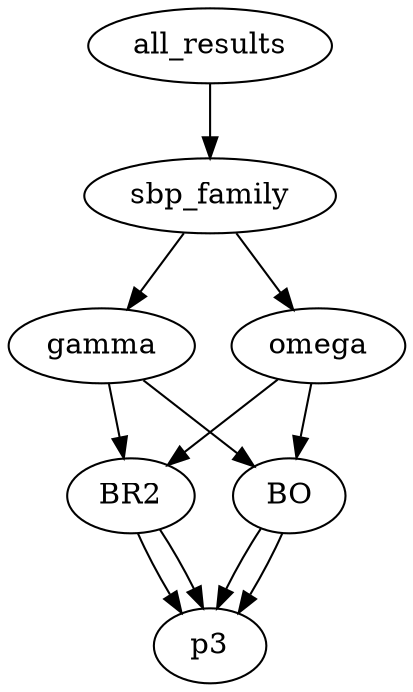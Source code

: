 digraph tree {
    "all_results";
    "sbp_family";
    "gamma";
    "BR2";
    "p3";
    "BO";
    "p3";
    "omega";
    "BR2";
    "p3";
    "BO";
    "p3";
    "all_results" -> "sbp_family";
    "sbp_family" -> "gamma";
    "sbp_family" -> "omega";
    "gamma" -> "BR2";
    "gamma" -> "BO";
    "BR2" -> "p3";
    "BO" -> "p3";
    "omega" -> "BR2";
    "omega" -> "BO";
    "BR2" -> "p3";
    "BO" -> "p3";
}
